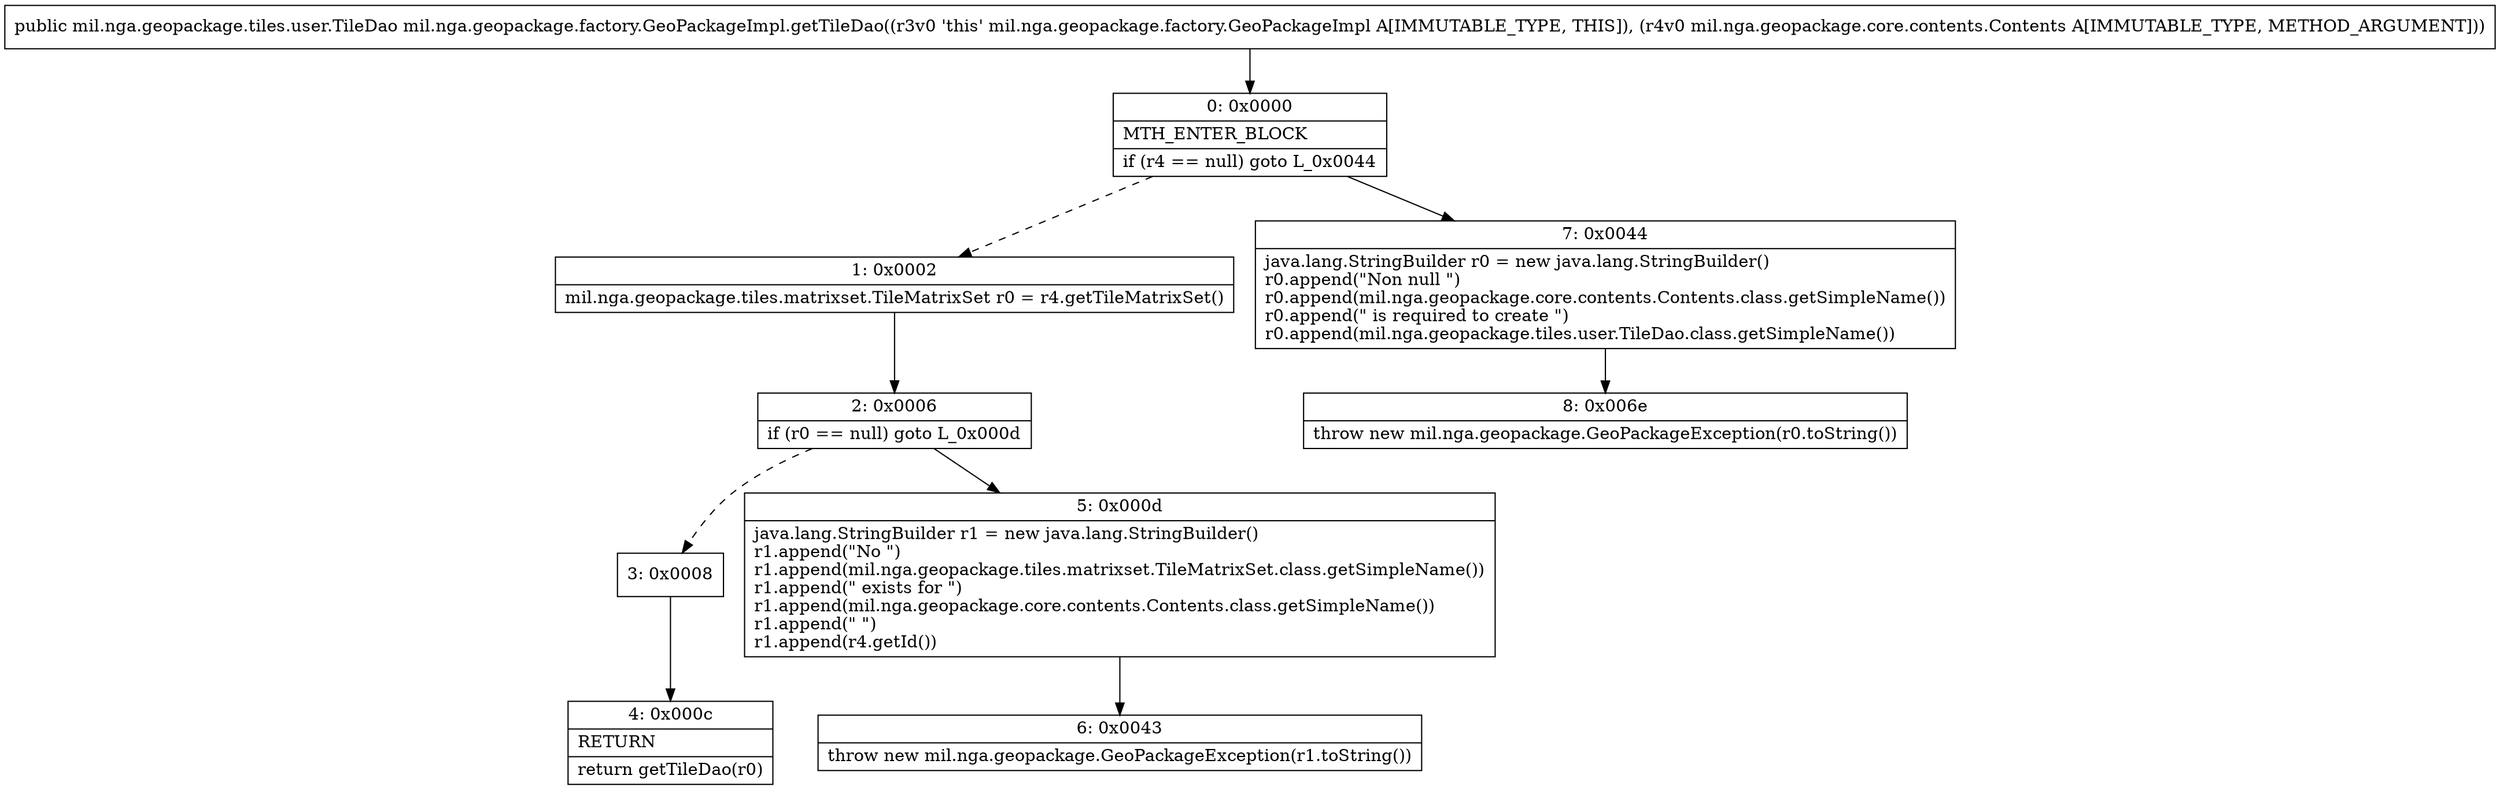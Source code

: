digraph "CFG formil.nga.geopackage.factory.GeoPackageImpl.getTileDao(Lmil\/nga\/geopackage\/core\/contents\/Contents;)Lmil\/nga\/geopackage\/tiles\/user\/TileDao;" {
Node_0 [shape=record,label="{0\:\ 0x0000|MTH_ENTER_BLOCK\l|if (r4 == null) goto L_0x0044\l}"];
Node_1 [shape=record,label="{1\:\ 0x0002|mil.nga.geopackage.tiles.matrixset.TileMatrixSet r0 = r4.getTileMatrixSet()\l}"];
Node_2 [shape=record,label="{2\:\ 0x0006|if (r0 == null) goto L_0x000d\l}"];
Node_3 [shape=record,label="{3\:\ 0x0008}"];
Node_4 [shape=record,label="{4\:\ 0x000c|RETURN\l|return getTileDao(r0)\l}"];
Node_5 [shape=record,label="{5\:\ 0x000d|java.lang.StringBuilder r1 = new java.lang.StringBuilder()\lr1.append(\"No \")\lr1.append(mil.nga.geopackage.tiles.matrixset.TileMatrixSet.class.getSimpleName())\lr1.append(\" exists for \")\lr1.append(mil.nga.geopackage.core.contents.Contents.class.getSimpleName())\lr1.append(\" \")\lr1.append(r4.getId())\l}"];
Node_6 [shape=record,label="{6\:\ 0x0043|throw new mil.nga.geopackage.GeoPackageException(r1.toString())\l}"];
Node_7 [shape=record,label="{7\:\ 0x0044|java.lang.StringBuilder r0 = new java.lang.StringBuilder()\lr0.append(\"Non null \")\lr0.append(mil.nga.geopackage.core.contents.Contents.class.getSimpleName())\lr0.append(\" is required to create \")\lr0.append(mil.nga.geopackage.tiles.user.TileDao.class.getSimpleName())\l}"];
Node_8 [shape=record,label="{8\:\ 0x006e|throw new mil.nga.geopackage.GeoPackageException(r0.toString())\l}"];
MethodNode[shape=record,label="{public mil.nga.geopackage.tiles.user.TileDao mil.nga.geopackage.factory.GeoPackageImpl.getTileDao((r3v0 'this' mil.nga.geopackage.factory.GeoPackageImpl A[IMMUTABLE_TYPE, THIS]), (r4v0 mil.nga.geopackage.core.contents.Contents A[IMMUTABLE_TYPE, METHOD_ARGUMENT])) }"];
MethodNode -> Node_0;
Node_0 -> Node_1[style=dashed];
Node_0 -> Node_7;
Node_1 -> Node_2;
Node_2 -> Node_3[style=dashed];
Node_2 -> Node_5;
Node_3 -> Node_4;
Node_5 -> Node_6;
Node_7 -> Node_8;
}


